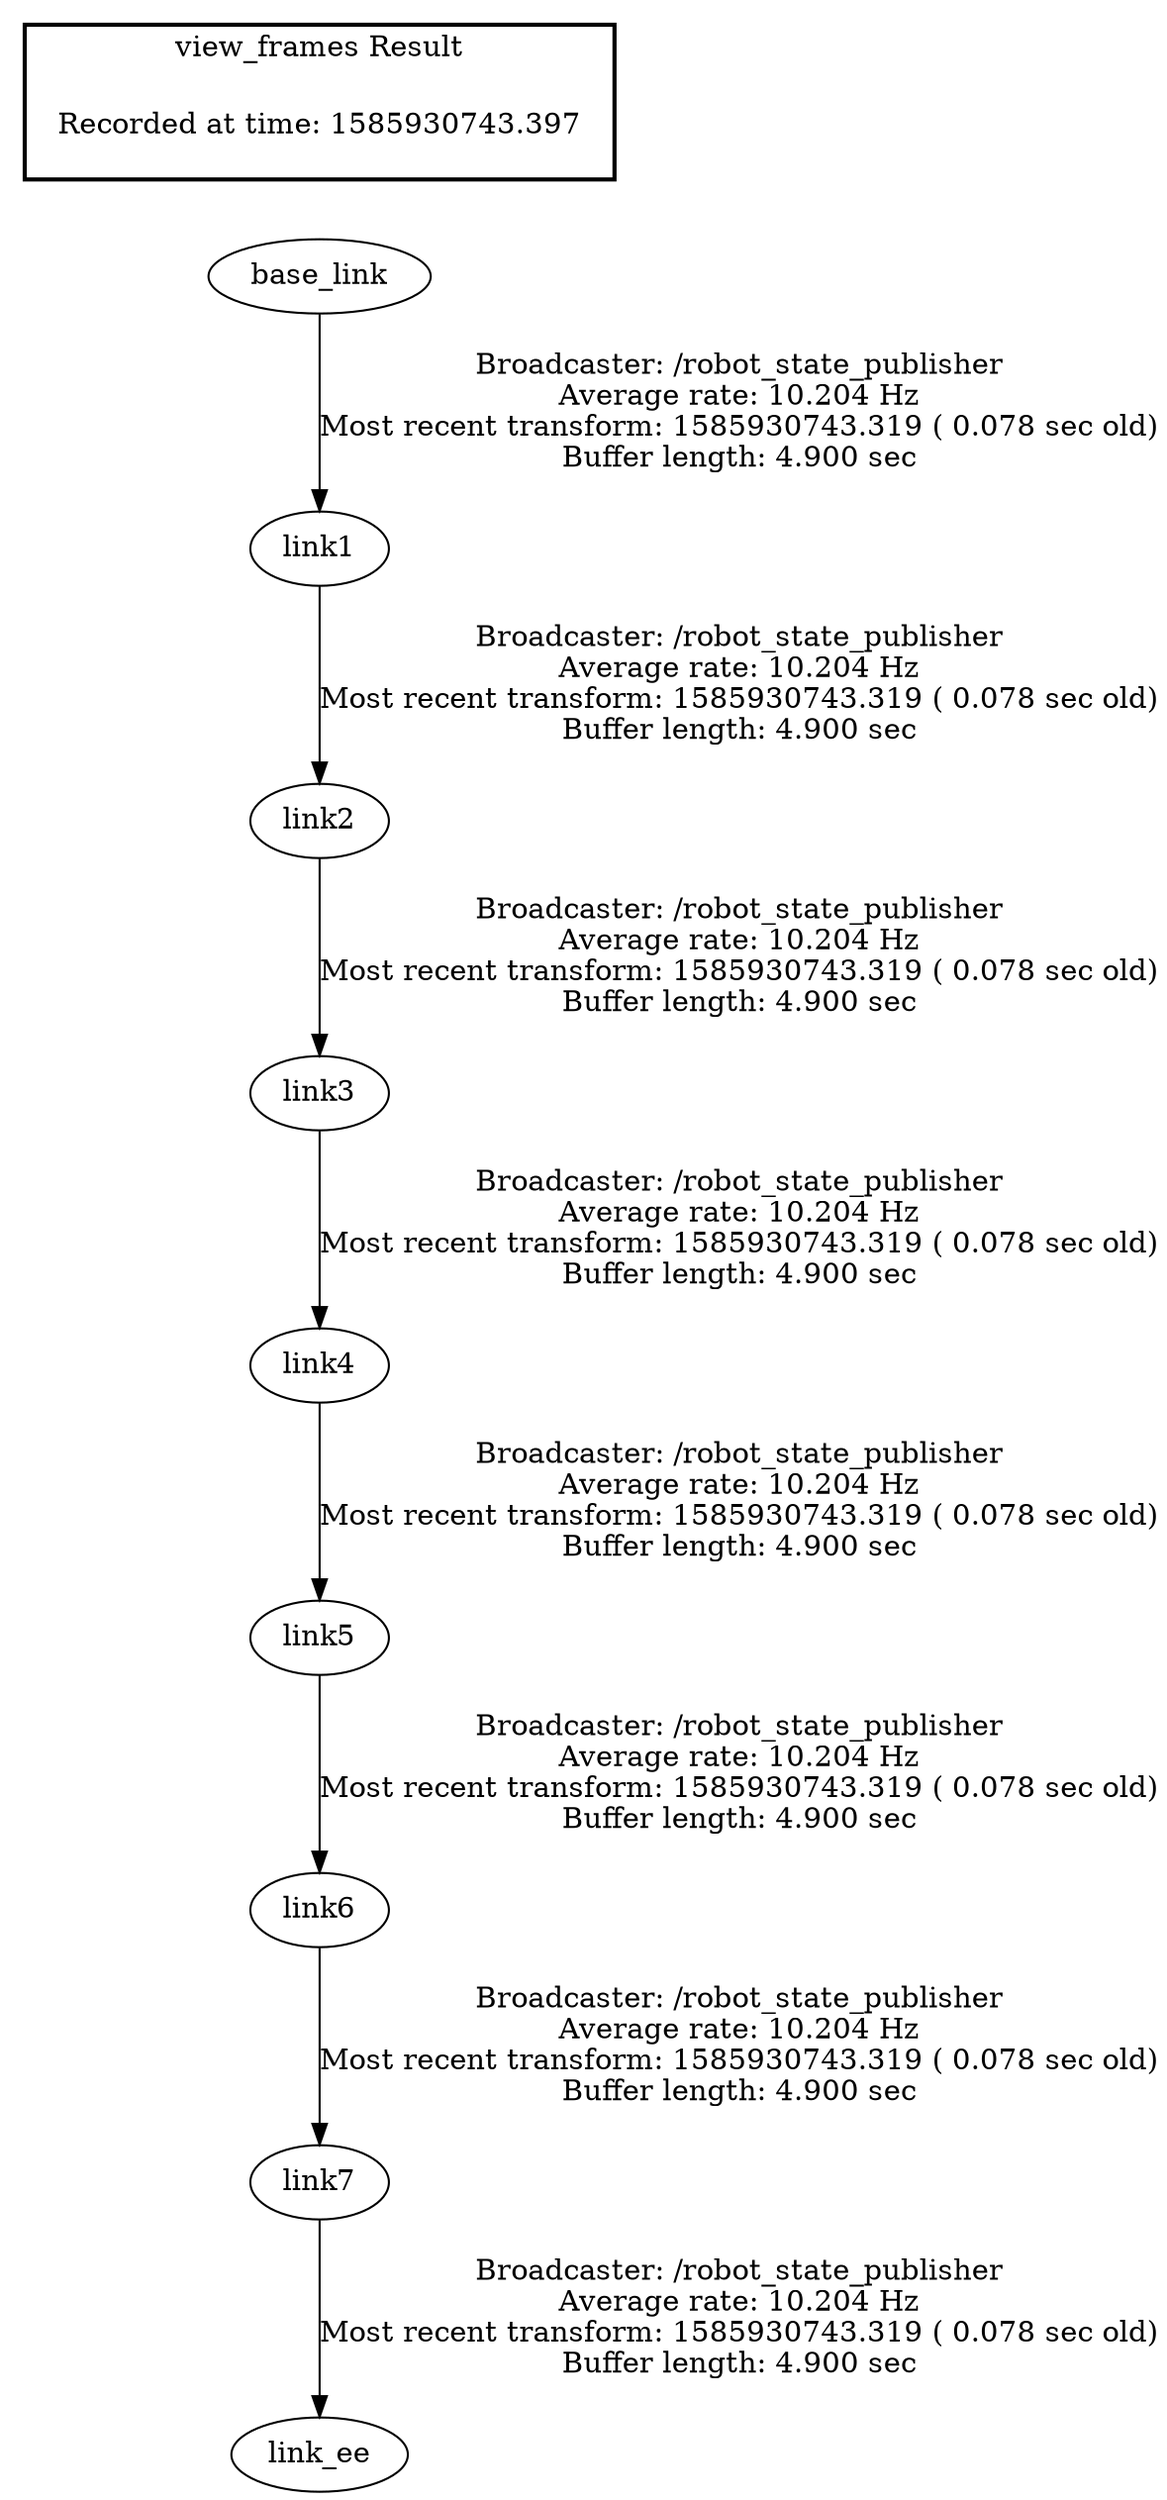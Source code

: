 digraph G {
"base_link" -> "link1"[label="Broadcaster: /robot_state_publisher\nAverage rate: 10.204 Hz\nMost recent transform: 1585930743.319 ( 0.078 sec old)\nBuffer length: 4.900 sec\n"];
"link1" -> "link2"[label="Broadcaster: /robot_state_publisher\nAverage rate: 10.204 Hz\nMost recent transform: 1585930743.319 ( 0.078 sec old)\nBuffer length: 4.900 sec\n"];
"link2" -> "link3"[label="Broadcaster: /robot_state_publisher\nAverage rate: 10.204 Hz\nMost recent transform: 1585930743.319 ( 0.078 sec old)\nBuffer length: 4.900 sec\n"];
"link3" -> "link4"[label="Broadcaster: /robot_state_publisher\nAverage rate: 10.204 Hz\nMost recent transform: 1585930743.319 ( 0.078 sec old)\nBuffer length: 4.900 sec\n"];
"link4" -> "link5"[label="Broadcaster: /robot_state_publisher\nAverage rate: 10.204 Hz\nMost recent transform: 1585930743.319 ( 0.078 sec old)\nBuffer length: 4.900 sec\n"];
"link5" -> "link6"[label="Broadcaster: /robot_state_publisher\nAverage rate: 10.204 Hz\nMost recent transform: 1585930743.319 ( 0.078 sec old)\nBuffer length: 4.900 sec\n"];
"link6" -> "link7"[label="Broadcaster: /robot_state_publisher\nAverage rate: 10.204 Hz\nMost recent transform: 1585930743.319 ( 0.078 sec old)\nBuffer length: 4.900 sec\n"];
"link7" -> "link_ee"[label="Broadcaster: /robot_state_publisher\nAverage rate: 10.204 Hz\nMost recent transform: 1585930743.319 ( 0.078 sec old)\nBuffer length: 4.900 sec\n"];
edge [style=invis];
 subgraph cluster_legend { style=bold; color=black; label ="view_frames Result";
"Recorded at time: 1585930743.397"[ shape=plaintext ] ;
 }->"base_link";
}